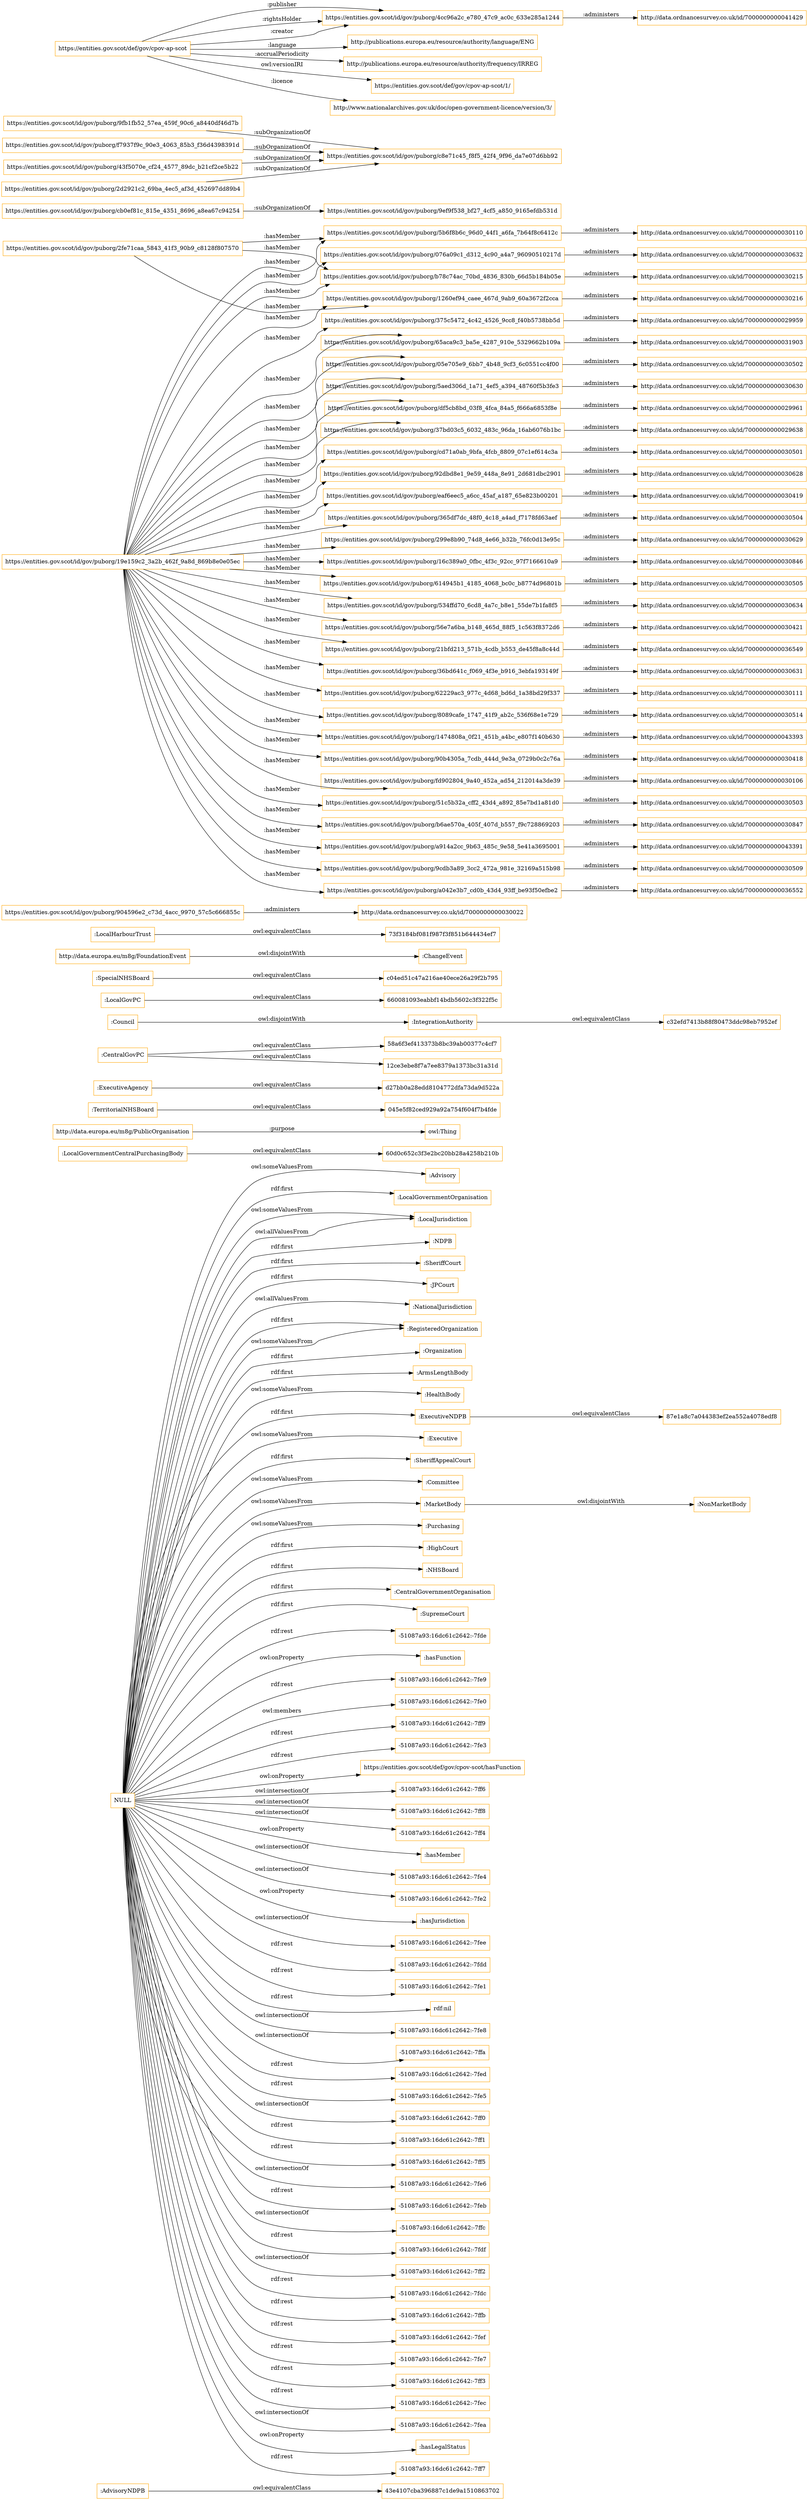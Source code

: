 digraph ar2dtool_diagram { 
rankdir=LR;
size="1501"
node [shape = rectangle, color="orange"]; "43e4107cba396887c1de9a1510863702" ":Advisory" "87e1a8c7a044383ef2ea552a4078edf8" ":LocalGovernmentCentralPurchasingBody" "http://data.europa.eu/m8g/PublicOrganisation" ":LocalGovernmentOrganisation" ":TerritorialNHSBoard" ":LocalJurisdiction" ":ExecutiveAgency" ":NDPB" ":CentralGovPC" "58a6f3ef413373b8bc39ab00377c4cf7" "60d0c652c3f3e2bc20bb28a4258b210b" "d27bb0a28edd8104772dfa73da9d522a" ":IntegrationAuthority" ":SheriffCourt" ":JPCourt" "045e5f82ced929a92a754f604f7b4fde" ":NationalJurisdiction" "660081093eabbf14bdb5602c3f322f5c" ":RegisteredOrganization" "c32efd7413b88f80473ddc98eb7952ef" ":Organization" ":LocalGovPC" ":ArmsLengthBody" ":AdvisoryNDPB" ":HealthBody" "c04ed51c47a216ae40ece26a29f2b795" ":NonMarketBody" "12ce3ebe8f7a7ee8379a1373bc31a31d" ":ExecutiveNDPB" ":Executive" ":SheriffAppealCourt" ":Committee" ":MarketBody" "http://data.europa.eu/m8g/FoundationEvent" ":Purchasing" ":HighCourt" ":Council" ":SpecialNHSBoard" ":NHSBoard" ":ChangeEvent" ":LocalHarbourTrust" ":CentralGovernmentOrganisation" ":SupremeCourt" "73f3184bf081f987f3f851b644434ef7" ; /*classes style*/
	"https://entities.gov.scot/id/gov/puborg/904596e2_c73d_4acc_9970_57c5c666855c" -> "http://data.ordnancesurvey.co.uk/id/7000000000030022" [ label = ":administers" ];
	"https://entities.gov.scot/id/gov/puborg/365df7dc_48f0_4c18_a4ad_f7178fd63aef" -> "http://data.ordnancesurvey.co.uk/id/7000000000030504" [ label = ":administers" ];
	"https://entities.gov.scot/id/gov/puborg/16c389a0_0fbc_4f3c_92cc_97f7166610a9" -> "http://data.ordnancesurvey.co.uk/id/7000000000030846" [ label = ":administers" ];
	":Council" -> ":IntegrationAuthority" [ label = "owl:disjointWith" ];
	"https://entities.gov.scot/id/gov/puborg/cb0ef81c_815e_4351_8696_a8ea67c94254" -> "https://entities.gov.scot/id/gov/puborg/9ef9f538_bf27_4cf5_a850_9165efdb531d" [ label = ":subOrganizationOf" ];
	":LocalGovernmentCentralPurchasingBody" -> "60d0c652c3f3e2bc20bb28a4258b210b" [ label = "owl:equivalentClass" ];
	"https://entities.gov.scot/id/gov/puborg/9fb1fb52_57ea_459f_90c6_a8440df46d7b" -> "https://entities.gov.scot/id/gov/puborg/c8e71c45_f8f5_42f4_9f96_da7e07d6bb92" [ label = ":subOrganizationOf" ];
	"https://entities.gov.scot/id/gov/puborg/f7937f9c_90e3_4063_85b3_f36d4398391d" -> "https://entities.gov.scot/id/gov/puborg/c8e71c45_f8f5_42f4_9f96_da7e07d6bb92" [ label = ":subOrganizationOf" ];
	":TerritorialNHSBoard" -> "045e5f82ced929a92a754f604f7b4fde" [ label = "owl:equivalentClass" ];
	"http://data.europa.eu/m8g/FoundationEvent" -> ":ChangeEvent" [ label = "owl:disjointWith" ];
	"https://entities.gov.scot/id/gov/puborg/614945b1_4185_4068_bc0c_b8774d96801b" -> "http://data.ordnancesurvey.co.uk/id/7000000000030505" [ label = ":administers" ];
	":LocalGovPC" -> "660081093eabbf14bdb5602c3f322f5c" [ label = "owl:equivalentClass" ];
	"https://entities.gov.scot/id/gov/puborg/56e7a6ba_b148_465d_88f5_1c563f8372d6" -> "http://data.ordnancesurvey.co.uk/id/7000000000030421" [ label = ":administers" ];
	":ExecutiveAgency" -> "d27bb0a28edd8104772dfa73da9d522a" [ label = "owl:equivalentClass" ];
	"https://entities.gov.scot/id/gov/puborg/21bfd213_571b_4cdb_b553_de45f8a8c44d" -> "http://data.ordnancesurvey.co.uk/id/7000000000036549" [ label = ":administers" ];
	"https://entities.gov.scot/id/gov/puborg/36bd641c_f069_4f3e_b916_3ebfa193149f" -> "http://data.ordnancesurvey.co.uk/id/7000000000030631" [ label = ":administers" ];
	"https://entities.gov.scot/id/gov/puborg/43f5070e_cf24_4577_89dc_b21cf2ce5b22" -> "https://entities.gov.scot/id/gov/puborg/c8e71c45_f8f5_42f4_9f96_da7e07d6bb92" [ label = ":subOrganizationOf" ];
	"https://entities.gov.scot/id/gov/puborg/62229ac3_977c_4d68_bd6d_1a38bd29f337" -> "http://data.ordnancesurvey.co.uk/id/7000000000030111" [ label = ":administers" ];
	"https://entities.gov.scot/id/gov/puborg/8089cafe_1747_41f9_ab2c_536f68e1e729" -> "http://data.ordnancesurvey.co.uk/id/7000000000030514" [ label = ":administers" ];
	"https://entities.gov.scot/id/gov/puborg/5b6f8b6c_96d0_44f1_a6fa_7b64f8c6412c" -> "http://data.ordnancesurvey.co.uk/id/7000000000030110" [ label = ":administers" ];
	":IntegrationAuthority" -> "c32efd7413b88f80473ddc98eb7952ef" [ label = "owl:equivalentClass" ];
	"https://entities.gov.scot/id/gov/puborg/4cc96a2c_e780_47c9_ac0c_633e285a1244" -> "http://data.ordnancesurvey.co.uk/id/7000000000041429" [ label = ":administers" ];
	"https://entities.gov.scot/id/gov/puborg/51c5b32a_cff2_43d4_a892_85e7bd1a81d0" -> "http://data.ordnancesurvey.co.uk/id/7000000000030503" [ label = ":administers" ];
	"https://entities.gov.scot/id/gov/puborg/2d2921c2_69ba_4ec5_af3d_452697dd89b4" -> "https://entities.gov.scot/id/gov/puborg/c8e71c45_f8f5_42f4_9f96_da7e07d6bb92" [ label = ":subOrganizationOf" ];
	"https://entities.gov.scot/id/gov/puborg/b6ae570a_405f_407d_b557_f9c728869203" -> "http://data.ordnancesurvey.co.uk/id/7000000000030847" [ label = ":administers" ];
	"NULL" -> ":LocalGovernmentOrganisation" [ label = "rdf:first" ];
	"NULL" -> ":NHSBoard" [ label = "rdf:first" ];
	"NULL" -> "-51087a93:16dc61c2642:-7fde" [ label = "rdf:rest" ];
	"NULL" -> ":hasFunction" [ label = "owl:onProperty" ];
	"NULL" -> ":Executive" [ label = "owl:someValuesFrom" ];
	"NULL" -> ":JPCourt" [ label = "rdf:first" ];
	"NULL" -> "-51087a93:16dc61c2642:-7fe9" [ label = "rdf:rest" ];
	"NULL" -> "-51087a93:16dc61c2642:-7fe0" [ label = "owl:members" ];
	"NULL" -> "-51087a93:16dc61c2642:-7ff9" [ label = "rdf:rest" ];
	"NULL" -> ":LocalJurisdiction" [ label = "owl:someValuesFrom" ];
	"NULL" -> "-51087a93:16dc61c2642:-7fe3" [ label = "rdf:rest" ];
	"NULL" -> "https://entities.gov.scot/def/gov/cpov-scot/hasFunction" [ label = "owl:onProperty" ];
	"NULL" -> "-51087a93:16dc61c2642:-7ff6" [ label = "owl:intersectionOf" ];
	"NULL" -> ":MarketBody" [ label = "owl:someValuesFrom" ];
	"NULL" -> ":RegisteredOrganization" [ label = "rdf:first" ];
	"NULL" -> "-51087a93:16dc61c2642:-7ff8" [ label = "owl:intersectionOf" ];
	"NULL" -> "-51087a93:16dc61c2642:-7ff4" [ label = "owl:intersectionOf" ];
	"NULL" -> ":Purchasing" [ label = "owl:someValuesFrom" ];
	"NULL" -> ":hasMember" [ label = "owl:onProperty" ];
	"NULL" -> "-51087a93:16dc61c2642:-7fe4" [ label = "owl:intersectionOf" ];
	"NULL" -> "-51087a93:16dc61c2642:-7fe2" [ label = "owl:intersectionOf" ];
	"NULL" -> ":SheriffCourt" [ label = "rdf:first" ];
	"NULL" -> ":SheriffAppealCourt" [ label = "rdf:first" ];
	"NULL" -> ":SupremeCourt" [ label = "rdf:first" ];
	"NULL" -> ":hasJurisdiction" [ label = "owl:onProperty" ];
	"NULL" -> ":NDPB" [ label = "rdf:first" ];
	"NULL" -> "-51087a93:16dc61c2642:-7fee" [ label = "owl:intersectionOf" ];
	"NULL" -> "-51087a93:16dc61c2642:-7fdd" [ label = "rdf:rest" ];
	"NULL" -> "-51087a93:16dc61c2642:-7fe1" [ label = "rdf:rest" ];
	"NULL" -> "rdf:nil" [ label = "rdf:rest" ];
	"NULL" -> "-51087a93:16dc61c2642:-7fe8" [ label = "owl:intersectionOf" ];
	"NULL" -> "-51087a93:16dc61c2642:-7ffa" [ label = "owl:intersectionOf" ];
	"NULL" -> "-51087a93:16dc61c2642:-7fed" [ label = "rdf:rest" ];
	"NULL" -> "-51087a93:16dc61c2642:-7fe5" [ label = "rdf:rest" ];
	"NULL" -> "-51087a93:16dc61c2642:-7ff0" [ label = "owl:intersectionOf" ];
	"NULL" -> "-51087a93:16dc61c2642:-7ff1" [ label = "rdf:rest" ];
	"NULL" -> ":HealthBody" [ label = "owl:someValuesFrom" ];
	"NULL" -> ":ArmsLengthBody" [ label = "rdf:first" ];
	"NULL" -> ":Advisory" [ label = "owl:someValuesFrom" ];
	"NULL" -> ":LocalJurisdiction" [ label = "owl:allValuesFrom" ];
	"NULL" -> "-51087a93:16dc61c2642:-7ff5" [ label = "rdf:rest" ];
	"NULL" -> ":Committee" [ label = "owl:someValuesFrom" ];
	"NULL" -> ":NationalJurisdiction" [ label = "owl:allValuesFrom" ];
	"NULL" -> "-51087a93:16dc61c2642:-7fe6" [ label = "owl:intersectionOf" ];
	"NULL" -> "-51087a93:16dc61c2642:-7feb" [ label = "rdf:rest" ];
	"NULL" -> ":RegisteredOrganization" [ label = "owl:someValuesFrom" ];
	"NULL" -> "-51087a93:16dc61c2642:-7ffc" [ label = "owl:intersectionOf" ];
	"NULL" -> "-51087a93:16dc61c2642:-7fdf" [ label = "rdf:rest" ];
	"NULL" -> "-51087a93:16dc61c2642:-7ff2" [ label = "owl:intersectionOf" ];
	"NULL" -> "-51087a93:16dc61c2642:-7fdc" [ label = "rdf:rest" ];
	"NULL" -> "-51087a93:16dc61c2642:-7ffb" [ label = "rdf:rest" ];
	"NULL" -> "-51087a93:16dc61c2642:-7fef" [ label = "rdf:rest" ];
	"NULL" -> "-51087a93:16dc61c2642:-7fe7" [ label = "rdf:rest" ];
	"NULL" -> "-51087a93:16dc61c2642:-7ff3" [ label = "rdf:rest" ];
	"NULL" -> ":HighCourt" [ label = "rdf:first" ];
	"NULL" -> "-51087a93:16dc61c2642:-7fec" [ label = "rdf:rest" ];
	"NULL" -> "-51087a93:16dc61c2642:-7fea" [ label = "owl:intersectionOf" ];
	"NULL" -> ":CentralGovernmentOrganisation" [ label = "rdf:first" ];
	"NULL" -> ":hasLegalStatus" [ label = "owl:onProperty" ];
	"NULL" -> "-51087a93:16dc61c2642:-7ff7" [ label = "rdf:rest" ];
	"NULL" -> ":Organization" [ label = "rdf:first" ];
	"NULL" -> ":ExecutiveNDPB" [ label = "rdf:first" ];
	"https://entities.gov.scot/id/gov/puborg/a914a2cc_9b63_485c_9e58_5e41a3695001" -> "http://data.ordnancesurvey.co.uk/id/7000000000043391" [ label = ":administers" ];
	"https://entities.gov.scot/id/gov/puborg/2fe71caa_5843_41f3_90b9_c8128f807570" -> "https://entities.gov.scot/id/gov/puborg/5b6f8b6c_96d0_44f1_a6fa_7b64f8c6412c" [ label = ":hasMember" ];
	"https://entities.gov.scot/id/gov/puborg/2fe71caa_5843_41f3_90b9_c8128f807570" -> "https://entities.gov.scot/id/gov/puborg/1260ef94_caee_467d_9ab9_60a3672f2cca" [ label = ":hasMember" ];
	"https://entities.gov.scot/id/gov/puborg/2fe71caa_5843_41f3_90b9_c8128f807570" -> "https://entities.gov.scot/id/gov/puborg/b78c74ac_70bd_4836_830b_66d5b184b05e" [ label = ":hasMember" ];
	"https://entities.gov.scot/id/gov/puborg/9cdb3a89_3cc2_472a_981e_32169a515b98" -> "http://data.ordnancesurvey.co.uk/id/7000000000030509" [ label = ":administers" ];
	"https://entities.gov.scot/id/gov/puborg/a042e3b7_cd0b_43d4_93ff_be93f50efbe2" -> "http://data.ordnancesurvey.co.uk/id/7000000000036552" [ label = ":administers" ];
	"https://entities.gov.scot/id/gov/puborg/076a09c1_d312_4c90_a4a7_96090510217d" -> "http://data.ordnancesurvey.co.uk/id/7000000000030632" [ label = ":administers" ];
	"https://entities.gov.scot/def/gov/cpov-ap-scot" -> "https://entities.gov.scot/id/gov/puborg/4cc96a2c_e780_47c9_ac0c_633e285a1244" [ label = ":publisher" ];
	"https://entities.gov.scot/def/gov/cpov-ap-scot" -> "http://publications.europa.eu/resource/authority/language/ENG" [ label = ":language" ];
	"https://entities.gov.scot/def/gov/cpov-ap-scot" -> "http://publications.europa.eu/resource/authority/frequency/IRREG" [ label = ":accrualPeriodicity" ];
	"https://entities.gov.scot/def/gov/cpov-ap-scot" -> "https://entities.gov.scot/id/gov/puborg/4cc96a2c_e780_47c9_ac0c_633e285a1244" [ label = ":rightsHolder" ];
	"https://entities.gov.scot/def/gov/cpov-ap-scot" -> "https://entities.gov.scot/def/gov/cpov-ap-scot/1/" [ label = "owl:versionIRI" ];
	"https://entities.gov.scot/def/gov/cpov-ap-scot" -> "https://entities.gov.scot/id/gov/puborg/4cc96a2c_e780_47c9_ac0c_633e285a1244" [ label = ":creator" ];
	"https://entities.gov.scot/def/gov/cpov-ap-scot" -> "http://www.nationalarchives.gov.uk/doc/open-government-licence/version/3/" [ label = ":licence" ];
	"https://entities.gov.scot/id/gov/puborg/375c5472_4c42_4526_9cc8_f40b5738bb5d" -> "http://data.ordnancesurvey.co.uk/id/7000000000029959" [ label = ":administers" ];
	"https://entities.gov.scot/id/gov/puborg/b78c74ac_70bd_4836_830b_66d5b184b05e" -> "http://data.ordnancesurvey.co.uk/id/7000000000030215" [ label = ":administers" ];
	"https://entities.gov.scot/id/gov/puborg/05e705e9_6bb7_4b48_9cf3_6c0551cc4f00" -> "http://data.ordnancesurvey.co.uk/id/7000000000030502" [ label = ":administers" ];
	"https://entities.gov.scot/id/gov/puborg/65aca9c3_ba5e_4287_910e_5329662b109a" -> "http://data.ordnancesurvey.co.uk/id/7000000000031903" [ label = ":administers" ];
	"https://entities.gov.scot/id/gov/puborg/5aed306d_1a71_4ef5_a394_48760f5b3fe3" -> "http://data.ordnancesurvey.co.uk/id/7000000000030630" [ label = ":administers" ];
	":ExecutiveNDPB" -> "87e1a8c7a044383ef2ea552a4078edf8" [ label = "owl:equivalentClass" ];
	"https://entities.gov.scot/id/gov/puborg/37bd03c5_6032_483c_96da_16ab6076b1bc" -> "http://data.ordnancesurvey.co.uk/id/7000000000029638" [ label = ":administers" ];
	"https://entities.gov.scot/id/gov/puborg/df5cb8bd_03f8_4fca_84a5_f666a6853f8e" -> "http://data.ordnancesurvey.co.uk/id/7000000000029961" [ label = ":administers" ];
	"https://entities.gov.scot/id/gov/puborg/cd71a0ab_9bfa_4fcb_8809_07c1ef614c3a" -> "http://data.ordnancesurvey.co.uk/id/7000000000030501" [ label = ":administers" ];
	":SpecialNHSBoard" -> "c04ed51c47a216ae40ece26a29f2b795" [ label = "owl:equivalentClass" ];
	":CentralGovPC" -> "12ce3ebe8f7a7ee8379a1373bc31a31d" [ label = "owl:equivalentClass" ];
	":CentralGovPC" -> "58a6f3ef413373b8bc39ab00377c4cf7" [ label = "owl:equivalentClass" ];
	"https://entities.gov.scot/id/gov/puborg/eaf6eec5_a6cc_45af_a187_65e823b00201" -> "http://data.ordnancesurvey.co.uk/id/7000000000030419" [ label = ":administers" ];
	"https://entities.gov.scot/id/gov/puborg/92dbd8e1_9e59_448a_8e91_2d681dbc2901" -> "http://data.ordnancesurvey.co.uk/id/7000000000030628" [ label = ":administers" ];
	"https://entities.gov.scot/id/gov/puborg/299e8b90_74d8_4e66_b32b_76fc0d13e95c" -> "http://data.ordnancesurvey.co.uk/id/7000000000030629" [ label = ":administers" ];
	"https://entities.gov.scot/id/gov/puborg/534ffd70_6cd8_4a7c_b8e1_55de7b1fa8f5" -> "http://data.ordnancesurvey.co.uk/id/7000000000030634" [ label = ":administers" ];
	"https://entities.gov.scot/id/gov/puborg/1474808a_0f21_451b_a4bc_e807f140b630" -> "http://data.ordnancesurvey.co.uk/id/7000000000043393" [ label = ":administers" ];
	":MarketBody" -> ":NonMarketBody" [ label = "owl:disjointWith" ];
	":AdvisoryNDPB" -> "43e4107cba396887c1de9a1510863702" [ label = "owl:equivalentClass" ];
	"https://entities.gov.scot/id/gov/puborg/1260ef94_caee_467d_9ab9_60a3672f2cca" -> "http://data.ordnancesurvey.co.uk/id/7000000000030216" [ label = ":administers" ];
	":LocalHarbourTrust" -> "73f3184bf081f987f3f851b644434ef7" [ label = "owl:equivalentClass" ];
	"https://entities.gov.scot/id/gov/puborg/19e159c2_3a2b_462f_9a8d_869b8e0e05ec" -> "https://entities.gov.scot/id/gov/puborg/62229ac3_977c_4d68_bd6d_1a38bd29f337" [ label = ":hasMember" ];
	"https://entities.gov.scot/id/gov/puborg/19e159c2_3a2b_462f_9a8d_869b8e0e05ec" -> "https://entities.gov.scot/id/gov/puborg/21bfd213_571b_4cdb_b553_de45f8a8c44d" [ label = ":hasMember" ];
	"https://entities.gov.scot/id/gov/puborg/19e159c2_3a2b_462f_9a8d_869b8e0e05ec" -> "https://entities.gov.scot/id/gov/puborg/365df7dc_48f0_4c18_a4ad_f7178fd63aef" [ label = ":hasMember" ];
	"https://entities.gov.scot/id/gov/puborg/19e159c2_3a2b_462f_9a8d_869b8e0e05ec" -> "https://entities.gov.scot/id/gov/puborg/51c5b32a_cff2_43d4_a892_85e7bd1a81d0" [ label = ":hasMember" ];
	"https://entities.gov.scot/id/gov/puborg/19e159c2_3a2b_462f_9a8d_869b8e0e05ec" -> "https://entities.gov.scot/id/gov/puborg/5b6f8b6c_96d0_44f1_a6fa_7b64f8c6412c" [ label = ":hasMember" ];
	"https://entities.gov.scot/id/gov/puborg/19e159c2_3a2b_462f_9a8d_869b8e0e05ec" -> "https://entities.gov.scot/id/gov/puborg/b6ae570a_405f_407d_b557_f9c728869203" [ label = ":hasMember" ];
	"https://entities.gov.scot/id/gov/puborg/19e159c2_3a2b_462f_9a8d_869b8e0e05ec" -> "https://entities.gov.scot/id/gov/puborg/92dbd8e1_9e59_448a_8e91_2d681dbc2901" [ label = ":hasMember" ];
	"https://entities.gov.scot/id/gov/puborg/19e159c2_3a2b_462f_9a8d_869b8e0e05ec" -> "https://entities.gov.scot/id/gov/puborg/56e7a6ba_b148_465d_88f5_1c563f8372d6" [ label = ":hasMember" ];
	"https://entities.gov.scot/id/gov/puborg/19e159c2_3a2b_462f_9a8d_869b8e0e05ec" -> "https://entities.gov.scot/id/gov/puborg/299e8b90_74d8_4e66_b32b_76fc0d13e95c" [ label = ":hasMember" ];
	"https://entities.gov.scot/id/gov/puborg/19e159c2_3a2b_462f_9a8d_869b8e0e05ec" -> "https://entities.gov.scot/id/gov/puborg/16c389a0_0fbc_4f3c_92cc_97f7166610a9" [ label = ":hasMember" ];
	"https://entities.gov.scot/id/gov/puborg/19e159c2_3a2b_462f_9a8d_869b8e0e05ec" -> "https://entities.gov.scot/id/gov/puborg/37bd03c5_6032_483c_96da_16ab6076b1bc" [ label = ":hasMember" ];
	"https://entities.gov.scot/id/gov/puborg/19e159c2_3a2b_462f_9a8d_869b8e0e05ec" -> "https://entities.gov.scot/id/gov/puborg/36bd641c_f069_4f3e_b916_3ebfa193149f" [ label = ":hasMember" ];
	"https://entities.gov.scot/id/gov/puborg/19e159c2_3a2b_462f_9a8d_869b8e0e05ec" -> "https://entities.gov.scot/id/gov/puborg/1260ef94_caee_467d_9ab9_60a3672f2cca" [ label = ":hasMember" ];
	"https://entities.gov.scot/id/gov/puborg/19e159c2_3a2b_462f_9a8d_869b8e0e05ec" -> "https://entities.gov.scot/id/gov/puborg/b78c74ac_70bd_4836_830b_66d5b184b05e" [ label = ":hasMember" ];
	"https://entities.gov.scot/id/gov/puborg/19e159c2_3a2b_462f_9a8d_869b8e0e05ec" -> "https://entities.gov.scot/id/gov/puborg/65aca9c3_ba5e_4287_910e_5329662b109a" [ label = ":hasMember" ];
	"https://entities.gov.scot/id/gov/puborg/19e159c2_3a2b_462f_9a8d_869b8e0e05ec" -> "https://entities.gov.scot/id/gov/puborg/a914a2cc_9b63_485c_9e58_5e41a3695001" [ label = ":hasMember" ];
	"https://entities.gov.scot/id/gov/puborg/19e159c2_3a2b_462f_9a8d_869b8e0e05ec" -> "https://entities.gov.scot/id/gov/puborg/1474808a_0f21_451b_a4bc_e807f140b630" [ label = ":hasMember" ];
	"https://entities.gov.scot/id/gov/puborg/19e159c2_3a2b_462f_9a8d_869b8e0e05ec" -> "https://entities.gov.scot/id/gov/puborg/cd71a0ab_9bfa_4fcb_8809_07c1ef614c3a" [ label = ":hasMember" ];
	"https://entities.gov.scot/id/gov/puborg/19e159c2_3a2b_462f_9a8d_869b8e0e05ec" -> "https://entities.gov.scot/id/gov/puborg/534ffd70_6cd8_4a7c_b8e1_55de7b1fa8f5" [ label = ":hasMember" ];
	"https://entities.gov.scot/id/gov/puborg/19e159c2_3a2b_462f_9a8d_869b8e0e05ec" -> "https://entities.gov.scot/id/gov/puborg/90b4305a_7cdb_444d_9e3a_0729b0c2c76a" [ label = ":hasMember" ];
	"https://entities.gov.scot/id/gov/puborg/19e159c2_3a2b_462f_9a8d_869b8e0e05ec" -> "https://entities.gov.scot/id/gov/puborg/8089cafe_1747_41f9_ab2c_536f68e1e729" [ label = ":hasMember" ];
	"https://entities.gov.scot/id/gov/puborg/19e159c2_3a2b_462f_9a8d_869b8e0e05ec" -> "https://entities.gov.scot/id/gov/puborg/05e705e9_6bb7_4b48_9cf3_6c0551cc4f00" [ label = ":hasMember" ];
	"https://entities.gov.scot/id/gov/puborg/19e159c2_3a2b_462f_9a8d_869b8e0e05ec" -> "https://entities.gov.scot/id/gov/puborg/df5cb8bd_03f8_4fca_84a5_f666a6853f8e" [ label = ":hasMember" ];
	"https://entities.gov.scot/id/gov/puborg/19e159c2_3a2b_462f_9a8d_869b8e0e05ec" -> "https://entities.gov.scot/id/gov/puborg/eaf6eec5_a6cc_45af_a187_65e823b00201" [ label = ":hasMember" ];
	"https://entities.gov.scot/id/gov/puborg/19e159c2_3a2b_462f_9a8d_869b8e0e05ec" -> "https://entities.gov.scot/id/gov/puborg/076a09c1_d312_4c90_a4a7_96090510217d" [ label = ":hasMember" ];
	"https://entities.gov.scot/id/gov/puborg/19e159c2_3a2b_462f_9a8d_869b8e0e05ec" -> "https://entities.gov.scot/id/gov/puborg/5aed306d_1a71_4ef5_a394_48760f5b3fe3" [ label = ":hasMember" ];
	"https://entities.gov.scot/id/gov/puborg/19e159c2_3a2b_462f_9a8d_869b8e0e05ec" -> "https://entities.gov.scot/id/gov/puborg/614945b1_4185_4068_bc0c_b8774d96801b" [ label = ":hasMember" ];
	"https://entities.gov.scot/id/gov/puborg/19e159c2_3a2b_462f_9a8d_869b8e0e05ec" -> "https://entities.gov.scot/id/gov/puborg/375c5472_4c42_4526_9cc8_f40b5738bb5d" [ label = ":hasMember" ];
	"https://entities.gov.scot/id/gov/puborg/19e159c2_3a2b_462f_9a8d_869b8e0e05ec" -> "https://entities.gov.scot/id/gov/puborg/9cdb3a89_3cc2_472a_981e_32169a515b98" [ label = ":hasMember" ];
	"https://entities.gov.scot/id/gov/puborg/19e159c2_3a2b_462f_9a8d_869b8e0e05ec" -> "https://entities.gov.scot/id/gov/puborg/a042e3b7_cd0b_43d4_93ff_be93f50efbe2" [ label = ":hasMember" ];
	"https://entities.gov.scot/id/gov/puborg/19e159c2_3a2b_462f_9a8d_869b8e0e05ec" -> "https://entities.gov.scot/id/gov/puborg/fd902804_9a40_452a_ad54_212014a3de39" [ label = ":hasMember" ];
	"https://entities.gov.scot/id/gov/puborg/90b4305a_7cdb_444d_9e3a_0729b0c2c76a" -> "http://data.ordnancesurvey.co.uk/id/7000000000030418" [ label = ":administers" ];
	"https://entities.gov.scot/id/gov/puborg/fd902804_9a40_452a_ad54_212014a3de39" -> "http://data.ordnancesurvey.co.uk/id/7000000000030106" [ label = ":administers" ];
	"http://data.europa.eu/m8g/PublicOrganisation" -> "owl:Thing" [ label = ":purpose" ];

}
